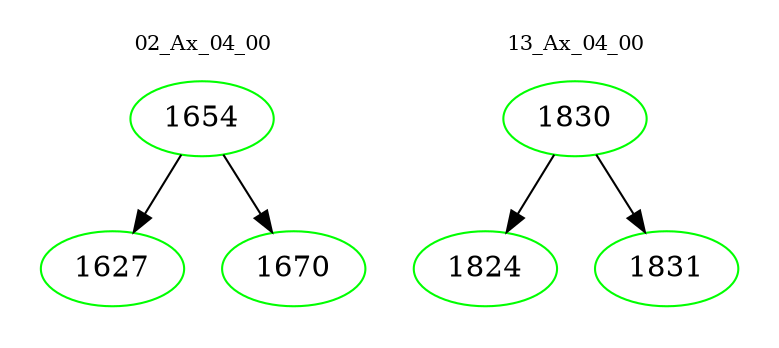 digraph{
subgraph cluster_0 {
color = white
label = "02_Ax_04_00";
fontsize=10;
T0_1654 [label="1654", color="green"]
T0_1654 -> T0_1627 [color="black"]
T0_1627 [label="1627", color="green"]
T0_1654 -> T0_1670 [color="black"]
T0_1670 [label="1670", color="green"]
}
subgraph cluster_1 {
color = white
label = "13_Ax_04_00";
fontsize=10;
T1_1830 [label="1830", color="green"]
T1_1830 -> T1_1824 [color="black"]
T1_1824 [label="1824", color="green"]
T1_1830 -> T1_1831 [color="black"]
T1_1831 [label="1831", color="green"]
}
}
